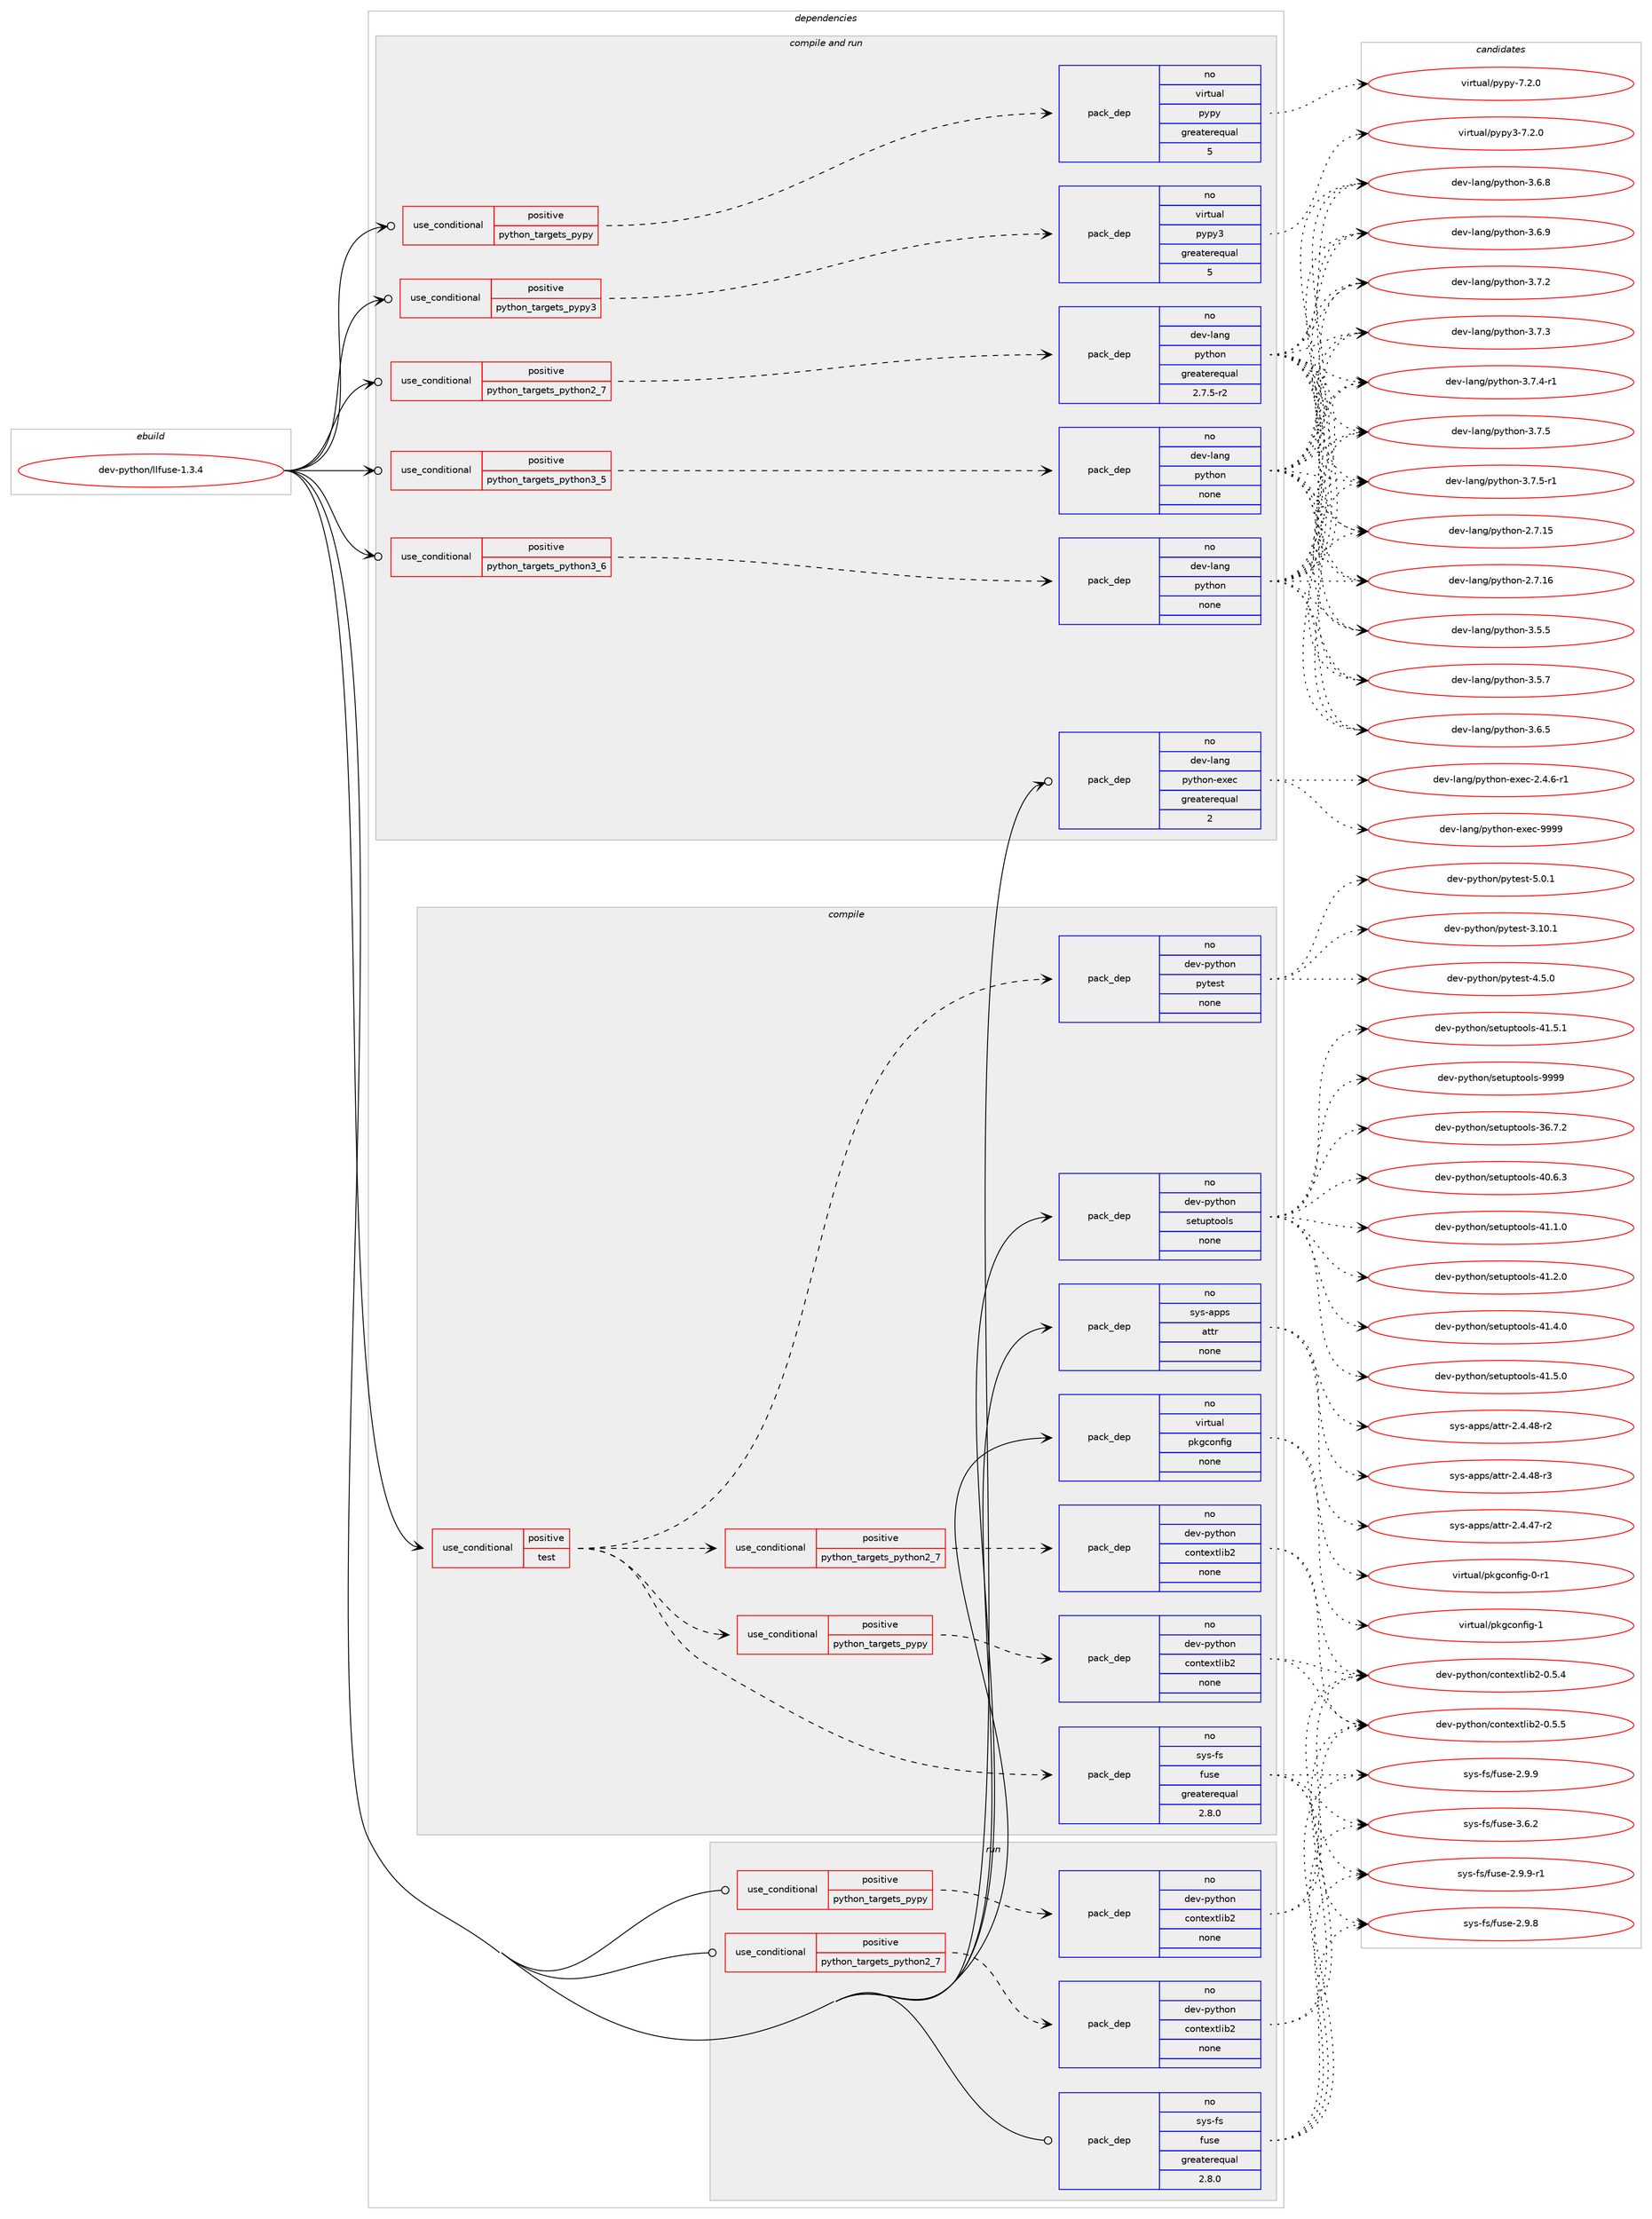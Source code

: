 digraph prolog {

# *************
# Graph options
# *************

newrank=true;
concentrate=true;
compound=true;
graph [rankdir=LR,fontname=Helvetica,fontsize=10,ranksep=1.5];#, ranksep=2.5, nodesep=0.2];
edge  [arrowhead=vee];
node  [fontname=Helvetica,fontsize=10];

# **********
# The ebuild
# **********

subgraph cluster_leftcol {
color=gray;
rank=same;
label=<<i>ebuild</i>>;
id [label="dev-python/llfuse-1.3.4", color=red, width=4, href="../dev-python/llfuse-1.3.4.svg"];
}

# ****************
# The dependencies
# ****************

subgraph cluster_midcol {
color=gray;
label=<<i>dependencies</i>>;
subgraph cluster_compile {
fillcolor="#eeeeee";
style=filled;
label=<<i>compile</i>>;
subgraph cond142054 {
dependency613218 [label=<<TABLE BORDER="0" CELLBORDER="1" CELLSPACING="0" CELLPADDING="4"><TR><TD ROWSPAN="3" CELLPADDING="10">use_conditional</TD></TR><TR><TD>positive</TD></TR><TR><TD>test</TD></TR></TABLE>>, shape=none, color=red];
subgraph pack459360 {
dependency613219 [label=<<TABLE BORDER="0" CELLBORDER="1" CELLSPACING="0" CELLPADDING="4" WIDTH="220"><TR><TD ROWSPAN="6" CELLPADDING="30">pack_dep</TD></TR><TR><TD WIDTH="110">no</TD></TR><TR><TD>sys-fs</TD></TR><TR><TD>fuse</TD></TR><TR><TD>greaterequal</TD></TR><TR><TD>2.8.0</TD></TR></TABLE>>, shape=none, color=blue];
}
dependency613218:e -> dependency613219:w [weight=20,style="dashed",arrowhead="vee"];
subgraph cond142055 {
dependency613220 [label=<<TABLE BORDER="0" CELLBORDER="1" CELLSPACING="0" CELLPADDING="4"><TR><TD ROWSPAN="3" CELLPADDING="10">use_conditional</TD></TR><TR><TD>positive</TD></TR><TR><TD>python_targets_pypy</TD></TR></TABLE>>, shape=none, color=red];
subgraph pack459361 {
dependency613221 [label=<<TABLE BORDER="0" CELLBORDER="1" CELLSPACING="0" CELLPADDING="4" WIDTH="220"><TR><TD ROWSPAN="6" CELLPADDING="30">pack_dep</TD></TR><TR><TD WIDTH="110">no</TD></TR><TR><TD>dev-python</TD></TR><TR><TD>contextlib2</TD></TR><TR><TD>none</TD></TR><TR><TD></TD></TR></TABLE>>, shape=none, color=blue];
}
dependency613220:e -> dependency613221:w [weight=20,style="dashed",arrowhead="vee"];
}
dependency613218:e -> dependency613220:w [weight=20,style="dashed",arrowhead="vee"];
subgraph cond142056 {
dependency613222 [label=<<TABLE BORDER="0" CELLBORDER="1" CELLSPACING="0" CELLPADDING="4"><TR><TD ROWSPAN="3" CELLPADDING="10">use_conditional</TD></TR><TR><TD>positive</TD></TR><TR><TD>python_targets_python2_7</TD></TR></TABLE>>, shape=none, color=red];
subgraph pack459362 {
dependency613223 [label=<<TABLE BORDER="0" CELLBORDER="1" CELLSPACING="0" CELLPADDING="4" WIDTH="220"><TR><TD ROWSPAN="6" CELLPADDING="30">pack_dep</TD></TR><TR><TD WIDTH="110">no</TD></TR><TR><TD>dev-python</TD></TR><TR><TD>contextlib2</TD></TR><TR><TD>none</TD></TR><TR><TD></TD></TR></TABLE>>, shape=none, color=blue];
}
dependency613222:e -> dependency613223:w [weight=20,style="dashed",arrowhead="vee"];
}
dependency613218:e -> dependency613222:w [weight=20,style="dashed",arrowhead="vee"];
subgraph pack459363 {
dependency613224 [label=<<TABLE BORDER="0" CELLBORDER="1" CELLSPACING="0" CELLPADDING="4" WIDTH="220"><TR><TD ROWSPAN="6" CELLPADDING="30">pack_dep</TD></TR><TR><TD WIDTH="110">no</TD></TR><TR><TD>dev-python</TD></TR><TR><TD>pytest</TD></TR><TR><TD>none</TD></TR><TR><TD></TD></TR></TABLE>>, shape=none, color=blue];
}
dependency613218:e -> dependency613224:w [weight=20,style="dashed",arrowhead="vee"];
}
id:e -> dependency613218:w [weight=20,style="solid",arrowhead="vee"];
subgraph pack459364 {
dependency613225 [label=<<TABLE BORDER="0" CELLBORDER="1" CELLSPACING="0" CELLPADDING="4" WIDTH="220"><TR><TD ROWSPAN="6" CELLPADDING="30">pack_dep</TD></TR><TR><TD WIDTH="110">no</TD></TR><TR><TD>dev-python</TD></TR><TR><TD>setuptools</TD></TR><TR><TD>none</TD></TR><TR><TD></TD></TR></TABLE>>, shape=none, color=blue];
}
id:e -> dependency613225:w [weight=20,style="solid",arrowhead="vee"];
subgraph pack459365 {
dependency613226 [label=<<TABLE BORDER="0" CELLBORDER="1" CELLSPACING="0" CELLPADDING="4" WIDTH="220"><TR><TD ROWSPAN="6" CELLPADDING="30">pack_dep</TD></TR><TR><TD WIDTH="110">no</TD></TR><TR><TD>sys-apps</TD></TR><TR><TD>attr</TD></TR><TR><TD>none</TD></TR><TR><TD></TD></TR></TABLE>>, shape=none, color=blue];
}
id:e -> dependency613226:w [weight=20,style="solid",arrowhead="vee"];
subgraph pack459366 {
dependency613227 [label=<<TABLE BORDER="0" CELLBORDER="1" CELLSPACING="0" CELLPADDING="4" WIDTH="220"><TR><TD ROWSPAN="6" CELLPADDING="30">pack_dep</TD></TR><TR><TD WIDTH="110">no</TD></TR><TR><TD>virtual</TD></TR><TR><TD>pkgconfig</TD></TR><TR><TD>none</TD></TR><TR><TD></TD></TR></TABLE>>, shape=none, color=blue];
}
id:e -> dependency613227:w [weight=20,style="solid",arrowhead="vee"];
}
subgraph cluster_compileandrun {
fillcolor="#eeeeee";
style=filled;
label=<<i>compile and run</i>>;
subgraph cond142057 {
dependency613228 [label=<<TABLE BORDER="0" CELLBORDER="1" CELLSPACING="0" CELLPADDING="4"><TR><TD ROWSPAN="3" CELLPADDING="10">use_conditional</TD></TR><TR><TD>positive</TD></TR><TR><TD>python_targets_pypy</TD></TR></TABLE>>, shape=none, color=red];
subgraph pack459367 {
dependency613229 [label=<<TABLE BORDER="0" CELLBORDER="1" CELLSPACING="0" CELLPADDING="4" WIDTH="220"><TR><TD ROWSPAN="6" CELLPADDING="30">pack_dep</TD></TR><TR><TD WIDTH="110">no</TD></TR><TR><TD>virtual</TD></TR><TR><TD>pypy</TD></TR><TR><TD>greaterequal</TD></TR><TR><TD>5</TD></TR></TABLE>>, shape=none, color=blue];
}
dependency613228:e -> dependency613229:w [weight=20,style="dashed",arrowhead="vee"];
}
id:e -> dependency613228:w [weight=20,style="solid",arrowhead="odotvee"];
subgraph cond142058 {
dependency613230 [label=<<TABLE BORDER="0" CELLBORDER="1" CELLSPACING="0" CELLPADDING="4"><TR><TD ROWSPAN="3" CELLPADDING="10">use_conditional</TD></TR><TR><TD>positive</TD></TR><TR><TD>python_targets_pypy3</TD></TR></TABLE>>, shape=none, color=red];
subgraph pack459368 {
dependency613231 [label=<<TABLE BORDER="0" CELLBORDER="1" CELLSPACING="0" CELLPADDING="4" WIDTH="220"><TR><TD ROWSPAN="6" CELLPADDING="30">pack_dep</TD></TR><TR><TD WIDTH="110">no</TD></TR><TR><TD>virtual</TD></TR><TR><TD>pypy3</TD></TR><TR><TD>greaterequal</TD></TR><TR><TD>5</TD></TR></TABLE>>, shape=none, color=blue];
}
dependency613230:e -> dependency613231:w [weight=20,style="dashed",arrowhead="vee"];
}
id:e -> dependency613230:w [weight=20,style="solid",arrowhead="odotvee"];
subgraph cond142059 {
dependency613232 [label=<<TABLE BORDER="0" CELLBORDER="1" CELLSPACING="0" CELLPADDING="4"><TR><TD ROWSPAN="3" CELLPADDING="10">use_conditional</TD></TR><TR><TD>positive</TD></TR><TR><TD>python_targets_python2_7</TD></TR></TABLE>>, shape=none, color=red];
subgraph pack459369 {
dependency613233 [label=<<TABLE BORDER="0" CELLBORDER="1" CELLSPACING="0" CELLPADDING="4" WIDTH="220"><TR><TD ROWSPAN="6" CELLPADDING="30">pack_dep</TD></TR><TR><TD WIDTH="110">no</TD></TR><TR><TD>dev-lang</TD></TR><TR><TD>python</TD></TR><TR><TD>greaterequal</TD></TR><TR><TD>2.7.5-r2</TD></TR></TABLE>>, shape=none, color=blue];
}
dependency613232:e -> dependency613233:w [weight=20,style="dashed",arrowhead="vee"];
}
id:e -> dependency613232:w [weight=20,style="solid",arrowhead="odotvee"];
subgraph cond142060 {
dependency613234 [label=<<TABLE BORDER="0" CELLBORDER="1" CELLSPACING="0" CELLPADDING="4"><TR><TD ROWSPAN="3" CELLPADDING="10">use_conditional</TD></TR><TR><TD>positive</TD></TR><TR><TD>python_targets_python3_5</TD></TR></TABLE>>, shape=none, color=red];
subgraph pack459370 {
dependency613235 [label=<<TABLE BORDER="0" CELLBORDER="1" CELLSPACING="0" CELLPADDING="4" WIDTH="220"><TR><TD ROWSPAN="6" CELLPADDING="30">pack_dep</TD></TR><TR><TD WIDTH="110">no</TD></TR><TR><TD>dev-lang</TD></TR><TR><TD>python</TD></TR><TR><TD>none</TD></TR><TR><TD></TD></TR></TABLE>>, shape=none, color=blue];
}
dependency613234:e -> dependency613235:w [weight=20,style="dashed",arrowhead="vee"];
}
id:e -> dependency613234:w [weight=20,style="solid",arrowhead="odotvee"];
subgraph cond142061 {
dependency613236 [label=<<TABLE BORDER="0" CELLBORDER="1" CELLSPACING="0" CELLPADDING="4"><TR><TD ROWSPAN="3" CELLPADDING="10">use_conditional</TD></TR><TR><TD>positive</TD></TR><TR><TD>python_targets_python3_6</TD></TR></TABLE>>, shape=none, color=red];
subgraph pack459371 {
dependency613237 [label=<<TABLE BORDER="0" CELLBORDER="1" CELLSPACING="0" CELLPADDING="4" WIDTH="220"><TR><TD ROWSPAN="6" CELLPADDING="30">pack_dep</TD></TR><TR><TD WIDTH="110">no</TD></TR><TR><TD>dev-lang</TD></TR><TR><TD>python</TD></TR><TR><TD>none</TD></TR><TR><TD></TD></TR></TABLE>>, shape=none, color=blue];
}
dependency613236:e -> dependency613237:w [weight=20,style="dashed",arrowhead="vee"];
}
id:e -> dependency613236:w [weight=20,style="solid",arrowhead="odotvee"];
subgraph pack459372 {
dependency613238 [label=<<TABLE BORDER="0" CELLBORDER="1" CELLSPACING="0" CELLPADDING="4" WIDTH="220"><TR><TD ROWSPAN="6" CELLPADDING="30">pack_dep</TD></TR><TR><TD WIDTH="110">no</TD></TR><TR><TD>dev-lang</TD></TR><TR><TD>python-exec</TD></TR><TR><TD>greaterequal</TD></TR><TR><TD>2</TD></TR></TABLE>>, shape=none, color=blue];
}
id:e -> dependency613238:w [weight=20,style="solid",arrowhead="odotvee"];
}
subgraph cluster_run {
fillcolor="#eeeeee";
style=filled;
label=<<i>run</i>>;
subgraph cond142062 {
dependency613239 [label=<<TABLE BORDER="0" CELLBORDER="1" CELLSPACING="0" CELLPADDING="4"><TR><TD ROWSPAN="3" CELLPADDING="10">use_conditional</TD></TR><TR><TD>positive</TD></TR><TR><TD>python_targets_pypy</TD></TR></TABLE>>, shape=none, color=red];
subgraph pack459373 {
dependency613240 [label=<<TABLE BORDER="0" CELLBORDER="1" CELLSPACING="0" CELLPADDING="4" WIDTH="220"><TR><TD ROWSPAN="6" CELLPADDING="30">pack_dep</TD></TR><TR><TD WIDTH="110">no</TD></TR><TR><TD>dev-python</TD></TR><TR><TD>contextlib2</TD></TR><TR><TD>none</TD></TR><TR><TD></TD></TR></TABLE>>, shape=none, color=blue];
}
dependency613239:e -> dependency613240:w [weight=20,style="dashed",arrowhead="vee"];
}
id:e -> dependency613239:w [weight=20,style="solid",arrowhead="odot"];
subgraph cond142063 {
dependency613241 [label=<<TABLE BORDER="0" CELLBORDER="1" CELLSPACING="0" CELLPADDING="4"><TR><TD ROWSPAN="3" CELLPADDING="10">use_conditional</TD></TR><TR><TD>positive</TD></TR><TR><TD>python_targets_python2_7</TD></TR></TABLE>>, shape=none, color=red];
subgraph pack459374 {
dependency613242 [label=<<TABLE BORDER="0" CELLBORDER="1" CELLSPACING="0" CELLPADDING="4" WIDTH="220"><TR><TD ROWSPAN="6" CELLPADDING="30">pack_dep</TD></TR><TR><TD WIDTH="110">no</TD></TR><TR><TD>dev-python</TD></TR><TR><TD>contextlib2</TD></TR><TR><TD>none</TD></TR><TR><TD></TD></TR></TABLE>>, shape=none, color=blue];
}
dependency613241:e -> dependency613242:w [weight=20,style="dashed",arrowhead="vee"];
}
id:e -> dependency613241:w [weight=20,style="solid",arrowhead="odot"];
subgraph pack459375 {
dependency613243 [label=<<TABLE BORDER="0" CELLBORDER="1" CELLSPACING="0" CELLPADDING="4" WIDTH="220"><TR><TD ROWSPAN="6" CELLPADDING="30">pack_dep</TD></TR><TR><TD WIDTH="110">no</TD></TR><TR><TD>sys-fs</TD></TR><TR><TD>fuse</TD></TR><TR><TD>greaterequal</TD></TR><TR><TD>2.8.0</TD></TR></TABLE>>, shape=none, color=blue];
}
id:e -> dependency613243:w [weight=20,style="solid",arrowhead="odot"];
}
}

# **************
# The candidates
# **************

subgraph cluster_choices {
rank=same;
color=gray;
label=<<i>candidates</i>>;

subgraph choice459360 {
color=black;
nodesep=1;
choice1151211154510211547102117115101455046574656 [label="sys-fs/fuse-2.9.8", color=red, width=4,href="../sys-fs/fuse-2.9.8.svg"];
choice1151211154510211547102117115101455046574657 [label="sys-fs/fuse-2.9.9", color=red, width=4,href="../sys-fs/fuse-2.9.9.svg"];
choice11512111545102115471021171151014550465746574511449 [label="sys-fs/fuse-2.9.9-r1", color=red, width=4,href="../sys-fs/fuse-2.9.9-r1.svg"];
choice1151211154510211547102117115101455146544650 [label="sys-fs/fuse-3.6.2", color=red, width=4,href="../sys-fs/fuse-3.6.2.svg"];
dependency613219:e -> choice1151211154510211547102117115101455046574656:w [style=dotted,weight="100"];
dependency613219:e -> choice1151211154510211547102117115101455046574657:w [style=dotted,weight="100"];
dependency613219:e -> choice11512111545102115471021171151014550465746574511449:w [style=dotted,weight="100"];
dependency613219:e -> choice1151211154510211547102117115101455146544650:w [style=dotted,weight="100"];
}
subgraph choice459361 {
color=black;
nodesep=1;
choice1001011184511212111610411111047991111101161011201161081059850454846534652 [label="dev-python/contextlib2-0.5.4", color=red, width=4,href="../dev-python/contextlib2-0.5.4.svg"];
choice1001011184511212111610411111047991111101161011201161081059850454846534653 [label="dev-python/contextlib2-0.5.5", color=red, width=4,href="../dev-python/contextlib2-0.5.5.svg"];
dependency613221:e -> choice1001011184511212111610411111047991111101161011201161081059850454846534652:w [style=dotted,weight="100"];
dependency613221:e -> choice1001011184511212111610411111047991111101161011201161081059850454846534653:w [style=dotted,weight="100"];
}
subgraph choice459362 {
color=black;
nodesep=1;
choice1001011184511212111610411111047991111101161011201161081059850454846534652 [label="dev-python/contextlib2-0.5.4", color=red, width=4,href="../dev-python/contextlib2-0.5.4.svg"];
choice1001011184511212111610411111047991111101161011201161081059850454846534653 [label="dev-python/contextlib2-0.5.5", color=red, width=4,href="../dev-python/contextlib2-0.5.5.svg"];
dependency613223:e -> choice1001011184511212111610411111047991111101161011201161081059850454846534652:w [style=dotted,weight="100"];
dependency613223:e -> choice1001011184511212111610411111047991111101161011201161081059850454846534653:w [style=dotted,weight="100"];
}
subgraph choice459363 {
color=black;
nodesep=1;
choice100101118451121211161041111104711212111610111511645514649484649 [label="dev-python/pytest-3.10.1", color=red, width=4,href="../dev-python/pytest-3.10.1.svg"];
choice1001011184511212111610411111047112121116101115116455246534648 [label="dev-python/pytest-4.5.0", color=red, width=4,href="../dev-python/pytest-4.5.0.svg"];
choice1001011184511212111610411111047112121116101115116455346484649 [label="dev-python/pytest-5.0.1", color=red, width=4,href="../dev-python/pytest-5.0.1.svg"];
dependency613224:e -> choice100101118451121211161041111104711212111610111511645514649484649:w [style=dotted,weight="100"];
dependency613224:e -> choice1001011184511212111610411111047112121116101115116455246534648:w [style=dotted,weight="100"];
dependency613224:e -> choice1001011184511212111610411111047112121116101115116455346484649:w [style=dotted,weight="100"];
}
subgraph choice459364 {
color=black;
nodesep=1;
choice100101118451121211161041111104711510111611711211611111110811545515446554650 [label="dev-python/setuptools-36.7.2", color=red, width=4,href="../dev-python/setuptools-36.7.2.svg"];
choice100101118451121211161041111104711510111611711211611111110811545524846544651 [label="dev-python/setuptools-40.6.3", color=red, width=4,href="../dev-python/setuptools-40.6.3.svg"];
choice100101118451121211161041111104711510111611711211611111110811545524946494648 [label="dev-python/setuptools-41.1.0", color=red, width=4,href="../dev-python/setuptools-41.1.0.svg"];
choice100101118451121211161041111104711510111611711211611111110811545524946504648 [label="dev-python/setuptools-41.2.0", color=red, width=4,href="../dev-python/setuptools-41.2.0.svg"];
choice100101118451121211161041111104711510111611711211611111110811545524946524648 [label="dev-python/setuptools-41.4.0", color=red, width=4,href="../dev-python/setuptools-41.4.0.svg"];
choice100101118451121211161041111104711510111611711211611111110811545524946534648 [label="dev-python/setuptools-41.5.0", color=red, width=4,href="../dev-python/setuptools-41.5.0.svg"];
choice100101118451121211161041111104711510111611711211611111110811545524946534649 [label="dev-python/setuptools-41.5.1", color=red, width=4,href="../dev-python/setuptools-41.5.1.svg"];
choice10010111845112121116104111110471151011161171121161111111081154557575757 [label="dev-python/setuptools-9999", color=red, width=4,href="../dev-python/setuptools-9999.svg"];
dependency613225:e -> choice100101118451121211161041111104711510111611711211611111110811545515446554650:w [style=dotted,weight="100"];
dependency613225:e -> choice100101118451121211161041111104711510111611711211611111110811545524846544651:w [style=dotted,weight="100"];
dependency613225:e -> choice100101118451121211161041111104711510111611711211611111110811545524946494648:w [style=dotted,weight="100"];
dependency613225:e -> choice100101118451121211161041111104711510111611711211611111110811545524946504648:w [style=dotted,weight="100"];
dependency613225:e -> choice100101118451121211161041111104711510111611711211611111110811545524946524648:w [style=dotted,weight="100"];
dependency613225:e -> choice100101118451121211161041111104711510111611711211611111110811545524946534648:w [style=dotted,weight="100"];
dependency613225:e -> choice100101118451121211161041111104711510111611711211611111110811545524946534649:w [style=dotted,weight="100"];
dependency613225:e -> choice10010111845112121116104111110471151011161171121161111111081154557575757:w [style=dotted,weight="100"];
}
subgraph choice459365 {
color=black;
nodesep=1;
choice11512111545971121121154797116116114455046524652554511450 [label="sys-apps/attr-2.4.47-r2", color=red, width=4,href="../sys-apps/attr-2.4.47-r2.svg"];
choice11512111545971121121154797116116114455046524652564511450 [label="sys-apps/attr-2.4.48-r2", color=red, width=4,href="../sys-apps/attr-2.4.48-r2.svg"];
choice11512111545971121121154797116116114455046524652564511451 [label="sys-apps/attr-2.4.48-r3", color=red, width=4,href="../sys-apps/attr-2.4.48-r3.svg"];
dependency613226:e -> choice11512111545971121121154797116116114455046524652554511450:w [style=dotted,weight="100"];
dependency613226:e -> choice11512111545971121121154797116116114455046524652564511450:w [style=dotted,weight="100"];
dependency613226:e -> choice11512111545971121121154797116116114455046524652564511451:w [style=dotted,weight="100"];
}
subgraph choice459366 {
color=black;
nodesep=1;
choice11810511411611797108471121071039911111010210510345484511449 [label="virtual/pkgconfig-0-r1", color=red, width=4,href="../virtual/pkgconfig-0-r1.svg"];
choice1181051141161179710847112107103991111101021051034549 [label="virtual/pkgconfig-1", color=red, width=4,href="../virtual/pkgconfig-1.svg"];
dependency613227:e -> choice11810511411611797108471121071039911111010210510345484511449:w [style=dotted,weight="100"];
dependency613227:e -> choice1181051141161179710847112107103991111101021051034549:w [style=dotted,weight="100"];
}
subgraph choice459367 {
color=black;
nodesep=1;
choice1181051141161179710847112121112121455546504648 [label="virtual/pypy-7.2.0", color=red, width=4,href="../virtual/pypy-7.2.0.svg"];
dependency613229:e -> choice1181051141161179710847112121112121455546504648:w [style=dotted,weight="100"];
}
subgraph choice459368 {
color=black;
nodesep=1;
choice118105114116117971084711212111212151455546504648 [label="virtual/pypy3-7.2.0", color=red, width=4,href="../virtual/pypy3-7.2.0.svg"];
dependency613231:e -> choice118105114116117971084711212111212151455546504648:w [style=dotted,weight="100"];
}
subgraph choice459369 {
color=black;
nodesep=1;
choice10010111845108971101034711212111610411111045504655464953 [label="dev-lang/python-2.7.15", color=red, width=4,href="../dev-lang/python-2.7.15.svg"];
choice10010111845108971101034711212111610411111045504655464954 [label="dev-lang/python-2.7.16", color=red, width=4,href="../dev-lang/python-2.7.16.svg"];
choice100101118451089711010347112121116104111110455146534653 [label="dev-lang/python-3.5.5", color=red, width=4,href="../dev-lang/python-3.5.5.svg"];
choice100101118451089711010347112121116104111110455146534655 [label="dev-lang/python-3.5.7", color=red, width=4,href="../dev-lang/python-3.5.7.svg"];
choice100101118451089711010347112121116104111110455146544653 [label="dev-lang/python-3.6.5", color=red, width=4,href="../dev-lang/python-3.6.5.svg"];
choice100101118451089711010347112121116104111110455146544656 [label="dev-lang/python-3.6.8", color=red, width=4,href="../dev-lang/python-3.6.8.svg"];
choice100101118451089711010347112121116104111110455146544657 [label="dev-lang/python-3.6.9", color=red, width=4,href="../dev-lang/python-3.6.9.svg"];
choice100101118451089711010347112121116104111110455146554650 [label="dev-lang/python-3.7.2", color=red, width=4,href="../dev-lang/python-3.7.2.svg"];
choice100101118451089711010347112121116104111110455146554651 [label="dev-lang/python-3.7.3", color=red, width=4,href="../dev-lang/python-3.7.3.svg"];
choice1001011184510897110103471121211161041111104551465546524511449 [label="dev-lang/python-3.7.4-r1", color=red, width=4,href="../dev-lang/python-3.7.4-r1.svg"];
choice100101118451089711010347112121116104111110455146554653 [label="dev-lang/python-3.7.5", color=red, width=4,href="../dev-lang/python-3.7.5.svg"];
choice1001011184510897110103471121211161041111104551465546534511449 [label="dev-lang/python-3.7.5-r1", color=red, width=4,href="../dev-lang/python-3.7.5-r1.svg"];
dependency613233:e -> choice10010111845108971101034711212111610411111045504655464953:w [style=dotted,weight="100"];
dependency613233:e -> choice10010111845108971101034711212111610411111045504655464954:w [style=dotted,weight="100"];
dependency613233:e -> choice100101118451089711010347112121116104111110455146534653:w [style=dotted,weight="100"];
dependency613233:e -> choice100101118451089711010347112121116104111110455146534655:w [style=dotted,weight="100"];
dependency613233:e -> choice100101118451089711010347112121116104111110455146544653:w [style=dotted,weight="100"];
dependency613233:e -> choice100101118451089711010347112121116104111110455146544656:w [style=dotted,weight="100"];
dependency613233:e -> choice100101118451089711010347112121116104111110455146544657:w [style=dotted,weight="100"];
dependency613233:e -> choice100101118451089711010347112121116104111110455146554650:w [style=dotted,weight="100"];
dependency613233:e -> choice100101118451089711010347112121116104111110455146554651:w [style=dotted,weight="100"];
dependency613233:e -> choice1001011184510897110103471121211161041111104551465546524511449:w [style=dotted,weight="100"];
dependency613233:e -> choice100101118451089711010347112121116104111110455146554653:w [style=dotted,weight="100"];
dependency613233:e -> choice1001011184510897110103471121211161041111104551465546534511449:w [style=dotted,weight="100"];
}
subgraph choice459370 {
color=black;
nodesep=1;
choice10010111845108971101034711212111610411111045504655464953 [label="dev-lang/python-2.7.15", color=red, width=4,href="../dev-lang/python-2.7.15.svg"];
choice10010111845108971101034711212111610411111045504655464954 [label="dev-lang/python-2.7.16", color=red, width=4,href="../dev-lang/python-2.7.16.svg"];
choice100101118451089711010347112121116104111110455146534653 [label="dev-lang/python-3.5.5", color=red, width=4,href="../dev-lang/python-3.5.5.svg"];
choice100101118451089711010347112121116104111110455146534655 [label="dev-lang/python-3.5.7", color=red, width=4,href="../dev-lang/python-3.5.7.svg"];
choice100101118451089711010347112121116104111110455146544653 [label="dev-lang/python-3.6.5", color=red, width=4,href="../dev-lang/python-3.6.5.svg"];
choice100101118451089711010347112121116104111110455146544656 [label="dev-lang/python-3.6.8", color=red, width=4,href="../dev-lang/python-3.6.8.svg"];
choice100101118451089711010347112121116104111110455146544657 [label="dev-lang/python-3.6.9", color=red, width=4,href="../dev-lang/python-3.6.9.svg"];
choice100101118451089711010347112121116104111110455146554650 [label="dev-lang/python-3.7.2", color=red, width=4,href="../dev-lang/python-3.7.2.svg"];
choice100101118451089711010347112121116104111110455146554651 [label="dev-lang/python-3.7.3", color=red, width=4,href="../dev-lang/python-3.7.3.svg"];
choice1001011184510897110103471121211161041111104551465546524511449 [label="dev-lang/python-3.7.4-r1", color=red, width=4,href="../dev-lang/python-3.7.4-r1.svg"];
choice100101118451089711010347112121116104111110455146554653 [label="dev-lang/python-3.7.5", color=red, width=4,href="../dev-lang/python-3.7.5.svg"];
choice1001011184510897110103471121211161041111104551465546534511449 [label="dev-lang/python-3.7.5-r1", color=red, width=4,href="../dev-lang/python-3.7.5-r1.svg"];
dependency613235:e -> choice10010111845108971101034711212111610411111045504655464953:w [style=dotted,weight="100"];
dependency613235:e -> choice10010111845108971101034711212111610411111045504655464954:w [style=dotted,weight="100"];
dependency613235:e -> choice100101118451089711010347112121116104111110455146534653:w [style=dotted,weight="100"];
dependency613235:e -> choice100101118451089711010347112121116104111110455146534655:w [style=dotted,weight="100"];
dependency613235:e -> choice100101118451089711010347112121116104111110455146544653:w [style=dotted,weight="100"];
dependency613235:e -> choice100101118451089711010347112121116104111110455146544656:w [style=dotted,weight="100"];
dependency613235:e -> choice100101118451089711010347112121116104111110455146544657:w [style=dotted,weight="100"];
dependency613235:e -> choice100101118451089711010347112121116104111110455146554650:w [style=dotted,weight="100"];
dependency613235:e -> choice100101118451089711010347112121116104111110455146554651:w [style=dotted,weight="100"];
dependency613235:e -> choice1001011184510897110103471121211161041111104551465546524511449:w [style=dotted,weight="100"];
dependency613235:e -> choice100101118451089711010347112121116104111110455146554653:w [style=dotted,weight="100"];
dependency613235:e -> choice1001011184510897110103471121211161041111104551465546534511449:w [style=dotted,weight="100"];
}
subgraph choice459371 {
color=black;
nodesep=1;
choice10010111845108971101034711212111610411111045504655464953 [label="dev-lang/python-2.7.15", color=red, width=4,href="../dev-lang/python-2.7.15.svg"];
choice10010111845108971101034711212111610411111045504655464954 [label="dev-lang/python-2.7.16", color=red, width=4,href="../dev-lang/python-2.7.16.svg"];
choice100101118451089711010347112121116104111110455146534653 [label="dev-lang/python-3.5.5", color=red, width=4,href="../dev-lang/python-3.5.5.svg"];
choice100101118451089711010347112121116104111110455146534655 [label="dev-lang/python-3.5.7", color=red, width=4,href="../dev-lang/python-3.5.7.svg"];
choice100101118451089711010347112121116104111110455146544653 [label="dev-lang/python-3.6.5", color=red, width=4,href="../dev-lang/python-3.6.5.svg"];
choice100101118451089711010347112121116104111110455146544656 [label="dev-lang/python-3.6.8", color=red, width=4,href="../dev-lang/python-3.6.8.svg"];
choice100101118451089711010347112121116104111110455146544657 [label="dev-lang/python-3.6.9", color=red, width=4,href="../dev-lang/python-3.6.9.svg"];
choice100101118451089711010347112121116104111110455146554650 [label="dev-lang/python-3.7.2", color=red, width=4,href="../dev-lang/python-3.7.2.svg"];
choice100101118451089711010347112121116104111110455146554651 [label="dev-lang/python-3.7.3", color=red, width=4,href="../dev-lang/python-3.7.3.svg"];
choice1001011184510897110103471121211161041111104551465546524511449 [label="dev-lang/python-3.7.4-r1", color=red, width=4,href="../dev-lang/python-3.7.4-r1.svg"];
choice100101118451089711010347112121116104111110455146554653 [label="dev-lang/python-3.7.5", color=red, width=4,href="../dev-lang/python-3.7.5.svg"];
choice1001011184510897110103471121211161041111104551465546534511449 [label="dev-lang/python-3.7.5-r1", color=red, width=4,href="../dev-lang/python-3.7.5-r1.svg"];
dependency613237:e -> choice10010111845108971101034711212111610411111045504655464953:w [style=dotted,weight="100"];
dependency613237:e -> choice10010111845108971101034711212111610411111045504655464954:w [style=dotted,weight="100"];
dependency613237:e -> choice100101118451089711010347112121116104111110455146534653:w [style=dotted,weight="100"];
dependency613237:e -> choice100101118451089711010347112121116104111110455146534655:w [style=dotted,weight="100"];
dependency613237:e -> choice100101118451089711010347112121116104111110455146544653:w [style=dotted,weight="100"];
dependency613237:e -> choice100101118451089711010347112121116104111110455146544656:w [style=dotted,weight="100"];
dependency613237:e -> choice100101118451089711010347112121116104111110455146544657:w [style=dotted,weight="100"];
dependency613237:e -> choice100101118451089711010347112121116104111110455146554650:w [style=dotted,weight="100"];
dependency613237:e -> choice100101118451089711010347112121116104111110455146554651:w [style=dotted,weight="100"];
dependency613237:e -> choice1001011184510897110103471121211161041111104551465546524511449:w [style=dotted,weight="100"];
dependency613237:e -> choice100101118451089711010347112121116104111110455146554653:w [style=dotted,weight="100"];
dependency613237:e -> choice1001011184510897110103471121211161041111104551465546534511449:w [style=dotted,weight="100"];
}
subgraph choice459372 {
color=black;
nodesep=1;
choice10010111845108971101034711212111610411111045101120101994550465246544511449 [label="dev-lang/python-exec-2.4.6-r1", color=red, width=4,href="../dev-lang/python-exec-2.4.6-r1.svg"];
choice10010111845108971101034711212111610411111045101120101994557575757 [label="dev-lang/python-exec-9999", color=red, width=4,href="../dev-lang/python-exec-9999.svg"];
dependency613238:e -> choice10010111845108971101034711212111610411111045101120101994550465246544511449:w [style=dotted,weight="100"];
dependency613238:e -> choice10010111845108971101034711212111610411111045101120101994557575757:w [style=dotted,weight="100"];
}
subgraph choice459373 {
color=black;
nodesep=1;
choice1001011184511212111610411111047991111101161011201161081059850454846534652 [label="dev-python/contextlib2-0.5.4", color=red, width=4,href="../dev-python/contextlib2-0.5.4.svg"];
choice1001011184511212111610411111047991111101161011201161081059850454846534653 [label="dev-python/contextlib2-0.5.5", color=red, width=4,href="../dev-python/contextlib2-0.5.5.svg"];
dependency613240:e -> choice1001011184511212111610411111047991111101161011201161081059850454846534652:w [style=dotted,weight="100"];
dependency613240:e -> choice1001011184511212111610411111047991111101161011201161081059850454846534653:w [style=dotted,weight="100"];
}
subgraph choice459374 {
color=black;
nodesep=1;
choice1001011184511212111610411111047991111101161011201161081059850454846534652 [label="dev-python/contextlib2-0.5.4", color=red, width=4,href="../dev-python/contextlib2-0.5.4.svg"];
choice1001011184511212111610411111047991111101161011201161081059850454846534653 [label="dev-python/contextlib2-0.5.5", color=red, width=4,href="../dev-python/contextlib2-0.5.5.svg"];
dependency613242:e -> choice1001011184511212111610411111047991111101161011201161081059850454846534652:w [style=dotted,weight="100"];
dependency613242:e -> choice1001011184511212111610411111047991111101161011201161081059850454846534653:w [style=dotted,weight="100"];
}
subgraph choice459375 {
color=black;
nodesep=1;
choice1151211154510211547102117115101455046574656 [label="sys-fs/fuse-2.9.8", color=red, width=4,href="../sys-fs/fuse-2.9.8.svg"];
choice1151211154510211547102117115101455046574657 [label="sys-fs/fuse-2.9.9", color=red, width=4,href="../sys-fs/fuse-2.9.9.svg"];
choice11512111545102115471021171151014550465746574511449 [label="sys-fs/fuse-2.9.9-r1", color=red, width=4,href="../sys-fs/fuse-2.9.9-r1.svg"];
choice1151211154510211547102117115101455146544650 [label="sys-fs/fuse-3.6.2", color=red, width=4,href="../sys-fs/fuse-3.6.2.svg"];
dependency613243:e -> choice1151211154510211547102117115101455046574656:w [style=dotted,weight="100"];
dependency613243:e -> choice1151211154510211547102117115101455046574657:w [style=dotted,weight="100"];
dependency613243:e -> choice11512111545102115471021171151014550465746574511449:w [style=dotted,weight="100"];
dependency613243:e -> choice1151211154510211547102117115101455146544650:w [style=dotted,weight="100"];
}
}

}
